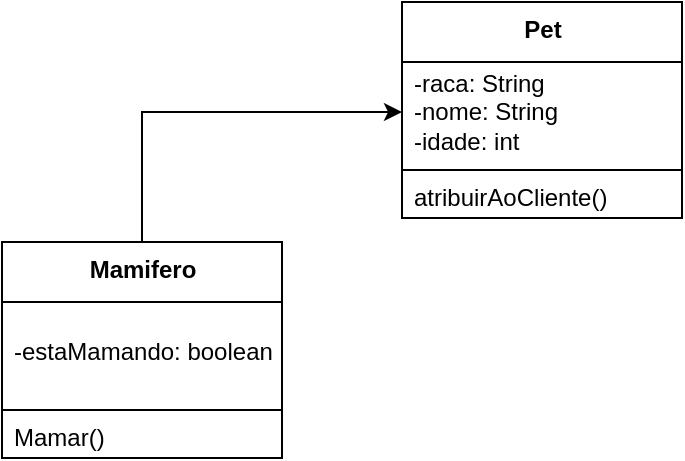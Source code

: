 <mxfile version="17.5.0" type="device"><diagram id="BrVpqf7ri53Vfpb35yBz" name="Page-1"><mxGraphModel dx="872" dy="322" grid="1" gridSize="10" guides="1" tooltips="1" connect="1" arrows="1" fold="1" page="1" pageScale="1" pageWidth="1169" pageHeight="1654" math="0" shadow="0"><root><mxCell id="0"/><mxCell id="1" parent="0"/><mxCell id="-UNrc1aAx64LKvhL5H0p-1" value="&lt;b&gt;Pet&lt;/b&gt;" style="swimlane;fontStyle=0;align=center;verticalAlign=top;childLayout=stackLayout;horizontal=1;startSize=30;horizontalStack=0;resizeParent=1;resizeParentMax=0;resizeLast=0;collapsible=0;marginBottom=0;html=1;" vertex="1" parent="1"><mxGeometry x="320" y="130" width="140" height="108" as="geometry"/></mxCell><mxCell id="-UNrc1aAx64LKvhL5H0p-3" value="-raca: String&lt;br&gt;-nome: String&lt;br&gt;-idade: int" style="text;html=1;strokeColor=none;fillColor=none;align=left;verticalAlign=middle;spacingLeft=4;spacingRight=4;overflow=hidden;rotatable=0;points=[[0,0.5],[1,0.5]];portConstraint=eastwest;" vertex="1" parent="-UNrc1aAx64LKvhL5H0p-1"><mxGeometry y="30" width="140" height="50" as="geometry"/></mxCell><mxCell id="-UNrc1aAx64LKvhL5H0p-6" value="" style="line;strokeWidth=1;fillColor=none;align=left;verticalAlign=middle;spacingTop=-1;spacingLeft=3;spacingRight=3;rotatable=0;labelPosition=right;points=[];portConstraint=eastwest;" vertex="1" parent="-UNrc1aAx64LKvhL5H0p-1"><mxGeometry y="80" width="140" height="8" as="geometry"/></mxCell><mxCell id="-UNrc1aAx64LKvhL5H0p-8" value="atribuirAoCliente()" style="text;html=1;strokeColor=none;fillColor=none;align=left;verticalAlign=middle;spacingLeft=4;spacingRight=4;overflow=hidden;rotatable=0;points=[[0,0.5],[1,0.5]];portConstraint=eastwest;" vertex="1" parent="-UNrc1aAx64LKvhL5H0p-1"><mxGeometry y="88" width="140" height="20" as="geometry"/></mxCell><mxCell id="-UNrc1aAx64LKvhL5H0p-17" style="edgeStyle=orthogonalEdgeStyle;rounded=0;orthogonalLoop=1;jettySize=auto;html=1;exitX=0.5;exitY=0;exitDx=0;exitDy=0;entryX=0;entryY=0.5;entryDx=0;entryDy=0;" edge="1" parent="1" source="-UNrc1aAx64LKvhL5H0p-12" target="-UNrc1aAx64LKvhL5H0p-3"><mxGeometry relative="1" as="geometry"/></mxCell><mxCell id="-UNrc1aAx64LKvhL5H0p-12" value="&lt;b&gt;Mamifero&lt;/b&gt;" style="swimlane;fontStyle=0;align=center;verticalAlign=top;childLayout=stackLayout;horizontal=1;startSize=30;horizontalStack=0;resizeParent=1;resizeParentMax=0;resizeLast=0;collapsible=0;marginBottom=0;html=1;" vertex="1" parent="1"><mxGeometry x="120" y="250" width="140" height="108" as="geometry"/></mxCell><mxCell id="-UNrc1aAx64LKvhL5H0p-13" value="-estaMamando: boolean" style="text;html=1;strokeColor=none;fillColor=none;align=left;verticalAlign=middle;spacingLeft=4;spacingRight=4;overflow=hidden;rotatable=0;points=[[0,0.5],[1,0.5]];portConstraint=eastwest;" vertex="1" parent="-UNrc1aAx64LKvhL5H0p-12"><mxGeometry y="30" width="140" height="50" as="geometry"/></mxCell><mxCell id="-UNrc1aAx64LKvhL5H0p-14" value="" style="line;strokeWidth=1;fillColor=none;align=left;verticalAlign=middle;spacingTop=-1;spacingLeft=3;spacingRight=3;rotatable=0;labelPosition=right;points=[];portConstraint=eastwest;" vertex="1" parent="-UNrc1aAx64LKvhL5H0p-12"><mxGeometry y="80" width="140" height="8" as="geometry"/></mxCell><mxCell id="-UNrc1aAx64LKvhL5H0p-15" value="Mamar()" style="text;html=1;strokeColor=none;fillColor=none;align=left;verticalAlign=middle;spacingLeft=4;spacingRight=4;overflow=hidden;rotatable=0;points=[[0,0.5],[1,0.5]];portConstraint=eastwest;" vertex="1" parent="-UNrc1aAx64LKvhL5H0p-12"><mxGeometry y="88" width="140" height="20" as="geometry"/></mxCell></root></mxGraphModel></diagram></mxfile>